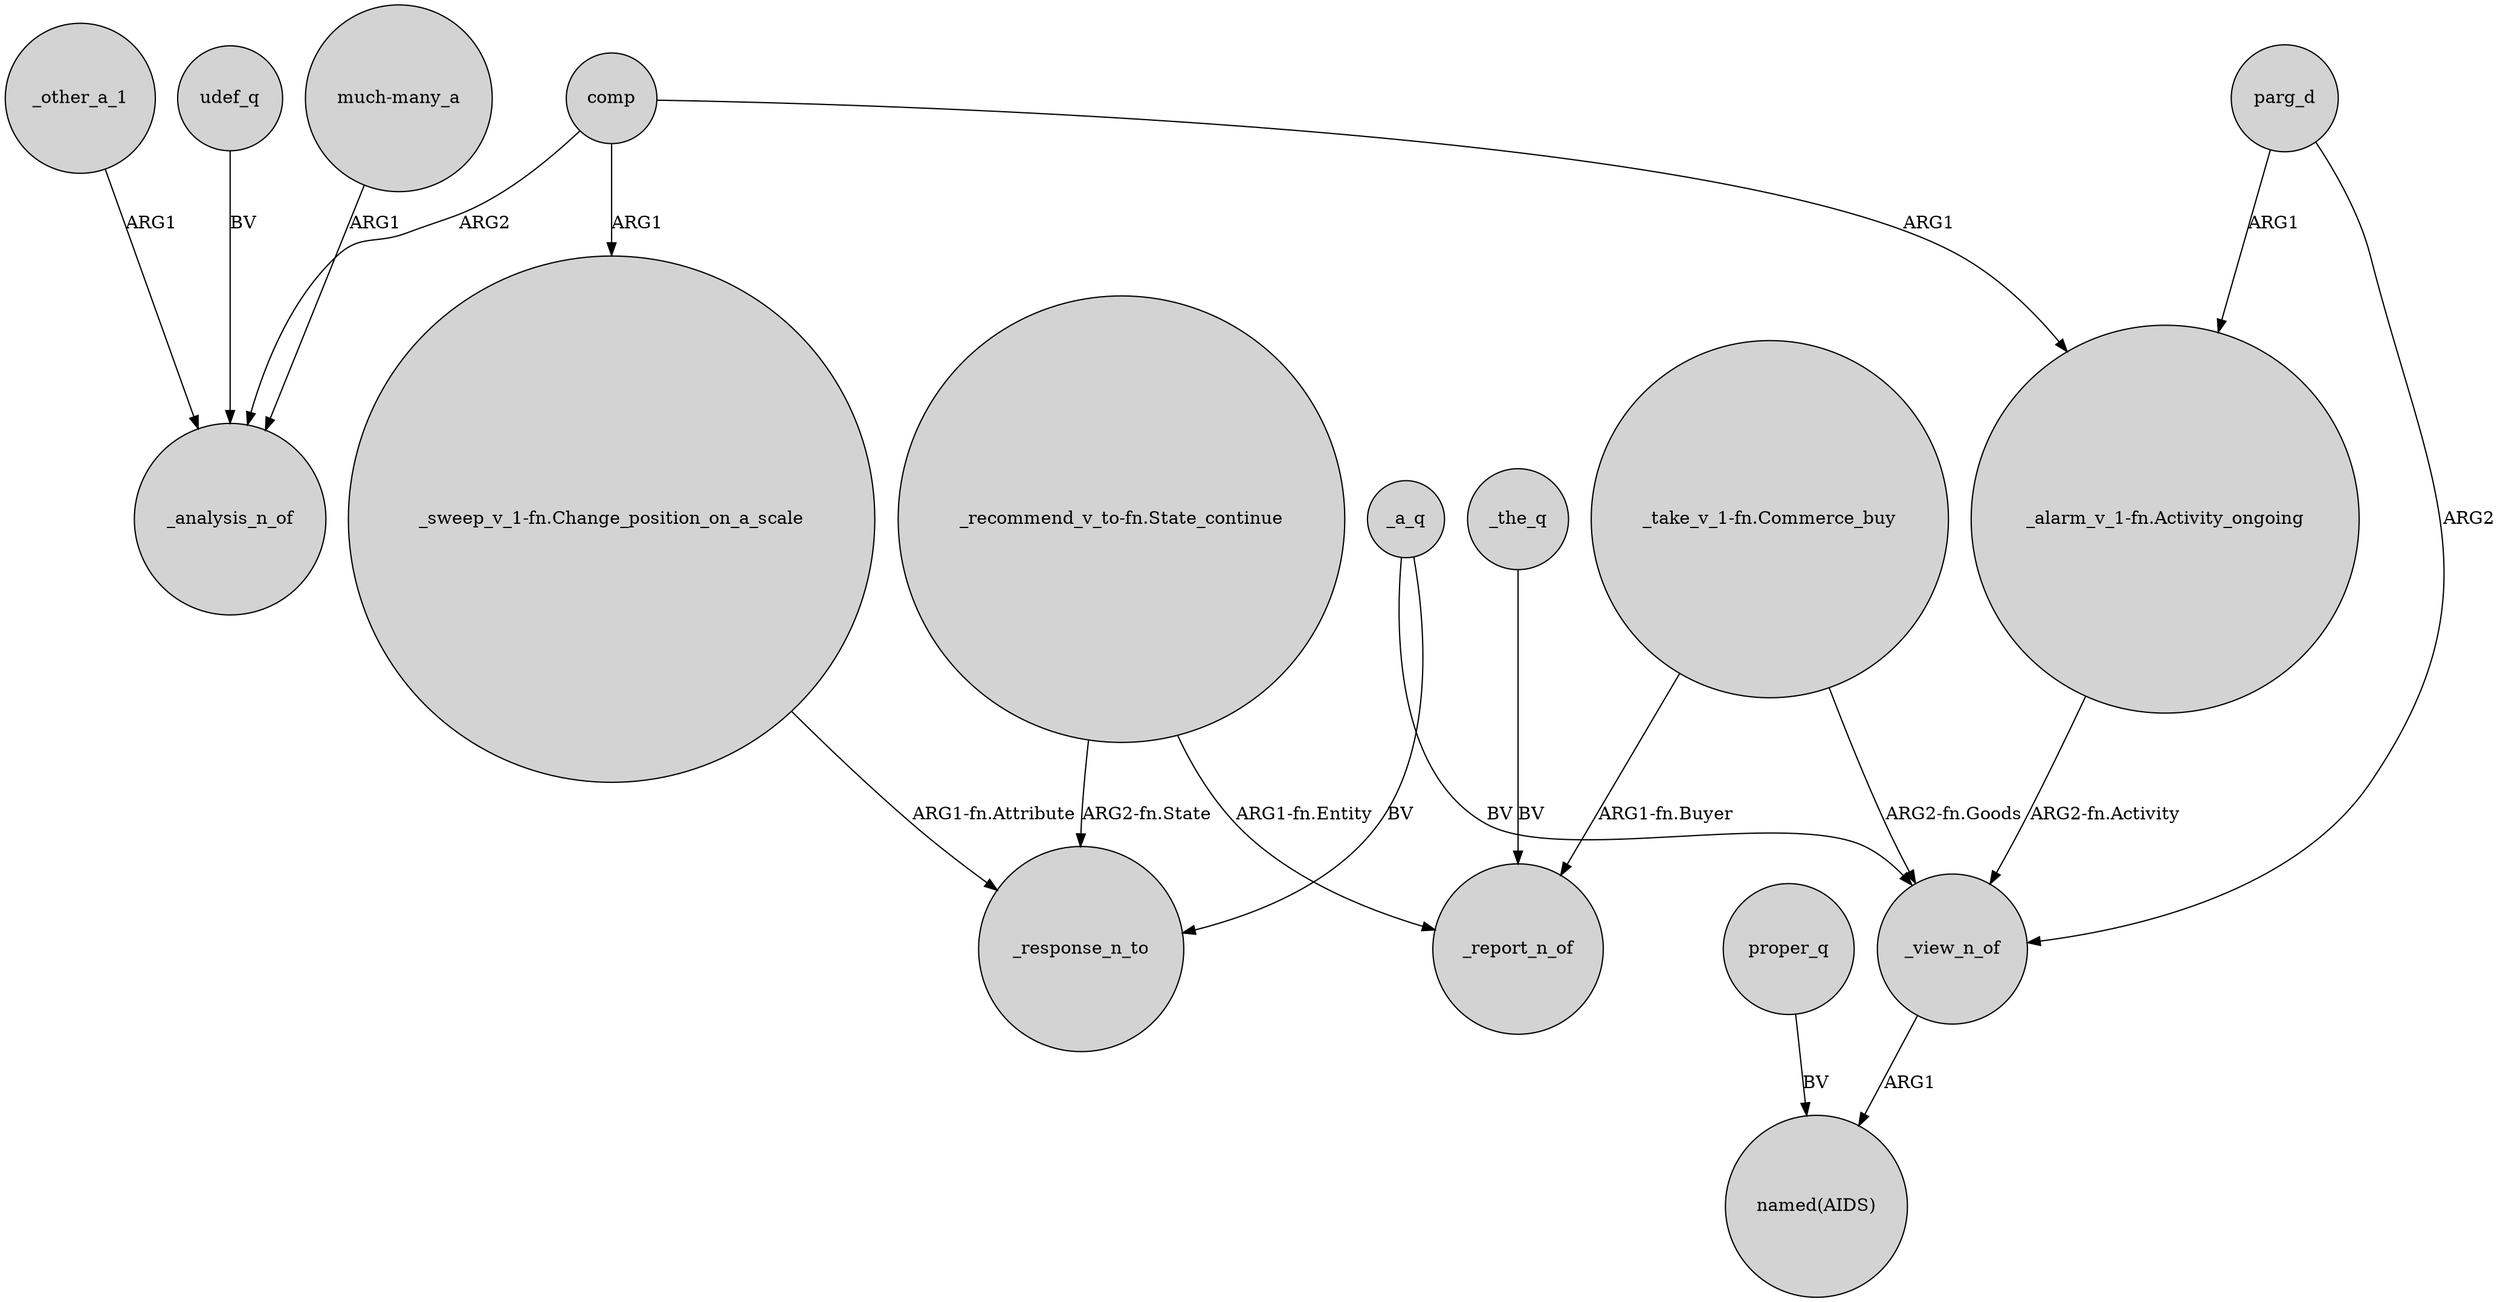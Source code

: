 digraph {
	node [shape=circle style=filled]
	_other_a_1 -> _analysis_n_of [label=ARG1]
	_a_q -> _response_n_to [label=BV]
	parg_d -> _view_n_of [label=ARG2]
	comp -> "_sweep_v_1-fn.Change_position_on_a_scale" [label=ARG1]
	_the_q -> _report_n_of [label=BV]
	comp -> _analysis_n_of [label=ARG2]
	udef_q -> _analysis_n_of [label=BV]
	"_recommend_v_to-fn.State_continue" -> _response_n_to [label="ARG2-fn.State"]
	_view_n_of -> "named(AIDS)" [label=ARG1]
	"_take_v_1-fn.Commerce_buy" -> _view_n_of [label="ARG2-fn.Goods"]
	comp -> "_alarm_v_1-fn.Activity_ongoing" [label=ARG1]
	"_take_v_1-fn.Commerce_buy" -> _report_n_of [label="ARG1-fn.Buyer"]
	"much-many_a" -> _analysis_n_of [label=ARG1]
	_a_q -> _view_n_of [label=BV]
	"_recommend_v_to-fn.State_continue" -> _report_n_of [label="ARG1-fn.Entity"]
	proper_q -> "named(AIDS)" [label=BV]
	parg_d -> "_alarm_v_1-fn.Activity_ongoing" [label=ARG1]
	"_alarm_v_1-fn.Activity_ongoing" -> _view_n_of [label="ARG2-fn.Activity"]
	"_sweep_v_1-fn.Change_position_on_a_scale" -> _response_n_to [label="ARG1-fn.Attribute"]
}
